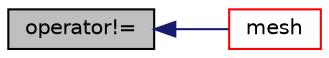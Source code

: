 digraph "operator!="
{
  bgcolor="transparent";
  edge [fontname="Helvetica",fontsize="10",labelfontname="Helvetica",labelfontsize="10"];
  node [fontname="Helvetica",fontsize="10",shape=record];
  rankdir="LR";
  Node492 [label="operator!=",height=0.2,width=0.4,color="black", fillcolor="grey75", style="filled", fontcolor="black"];
  Node492 -> Node493 [dir="back",color="midnightblue",fontsize="10",style="solid",fontname="Helvetica"];
  Node493 [label="mesh",height=0.2,width=0.4,color="red",URL="$a22497.html#ae78c91f8ff731c07ccc4351d9fe861ba",tooltip="Return the mesh reference. "];
}
